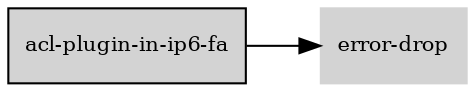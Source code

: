 digraph "acl_plugin_in_ip6_fa_subgraph" {
  rankdir=LR;
  node [shape=box, style=filled, fontsize=10, color=lightgray, fontcolor=black, fillcolor=lightgray];
  "acl-plugin-in-ip6-fa" [color=black, fontcolor=black, fillcolor=lightgray];
  edge [fontsize=8];
  "acl-plugin-in-ip6-fa" -> "error-drop";
}
